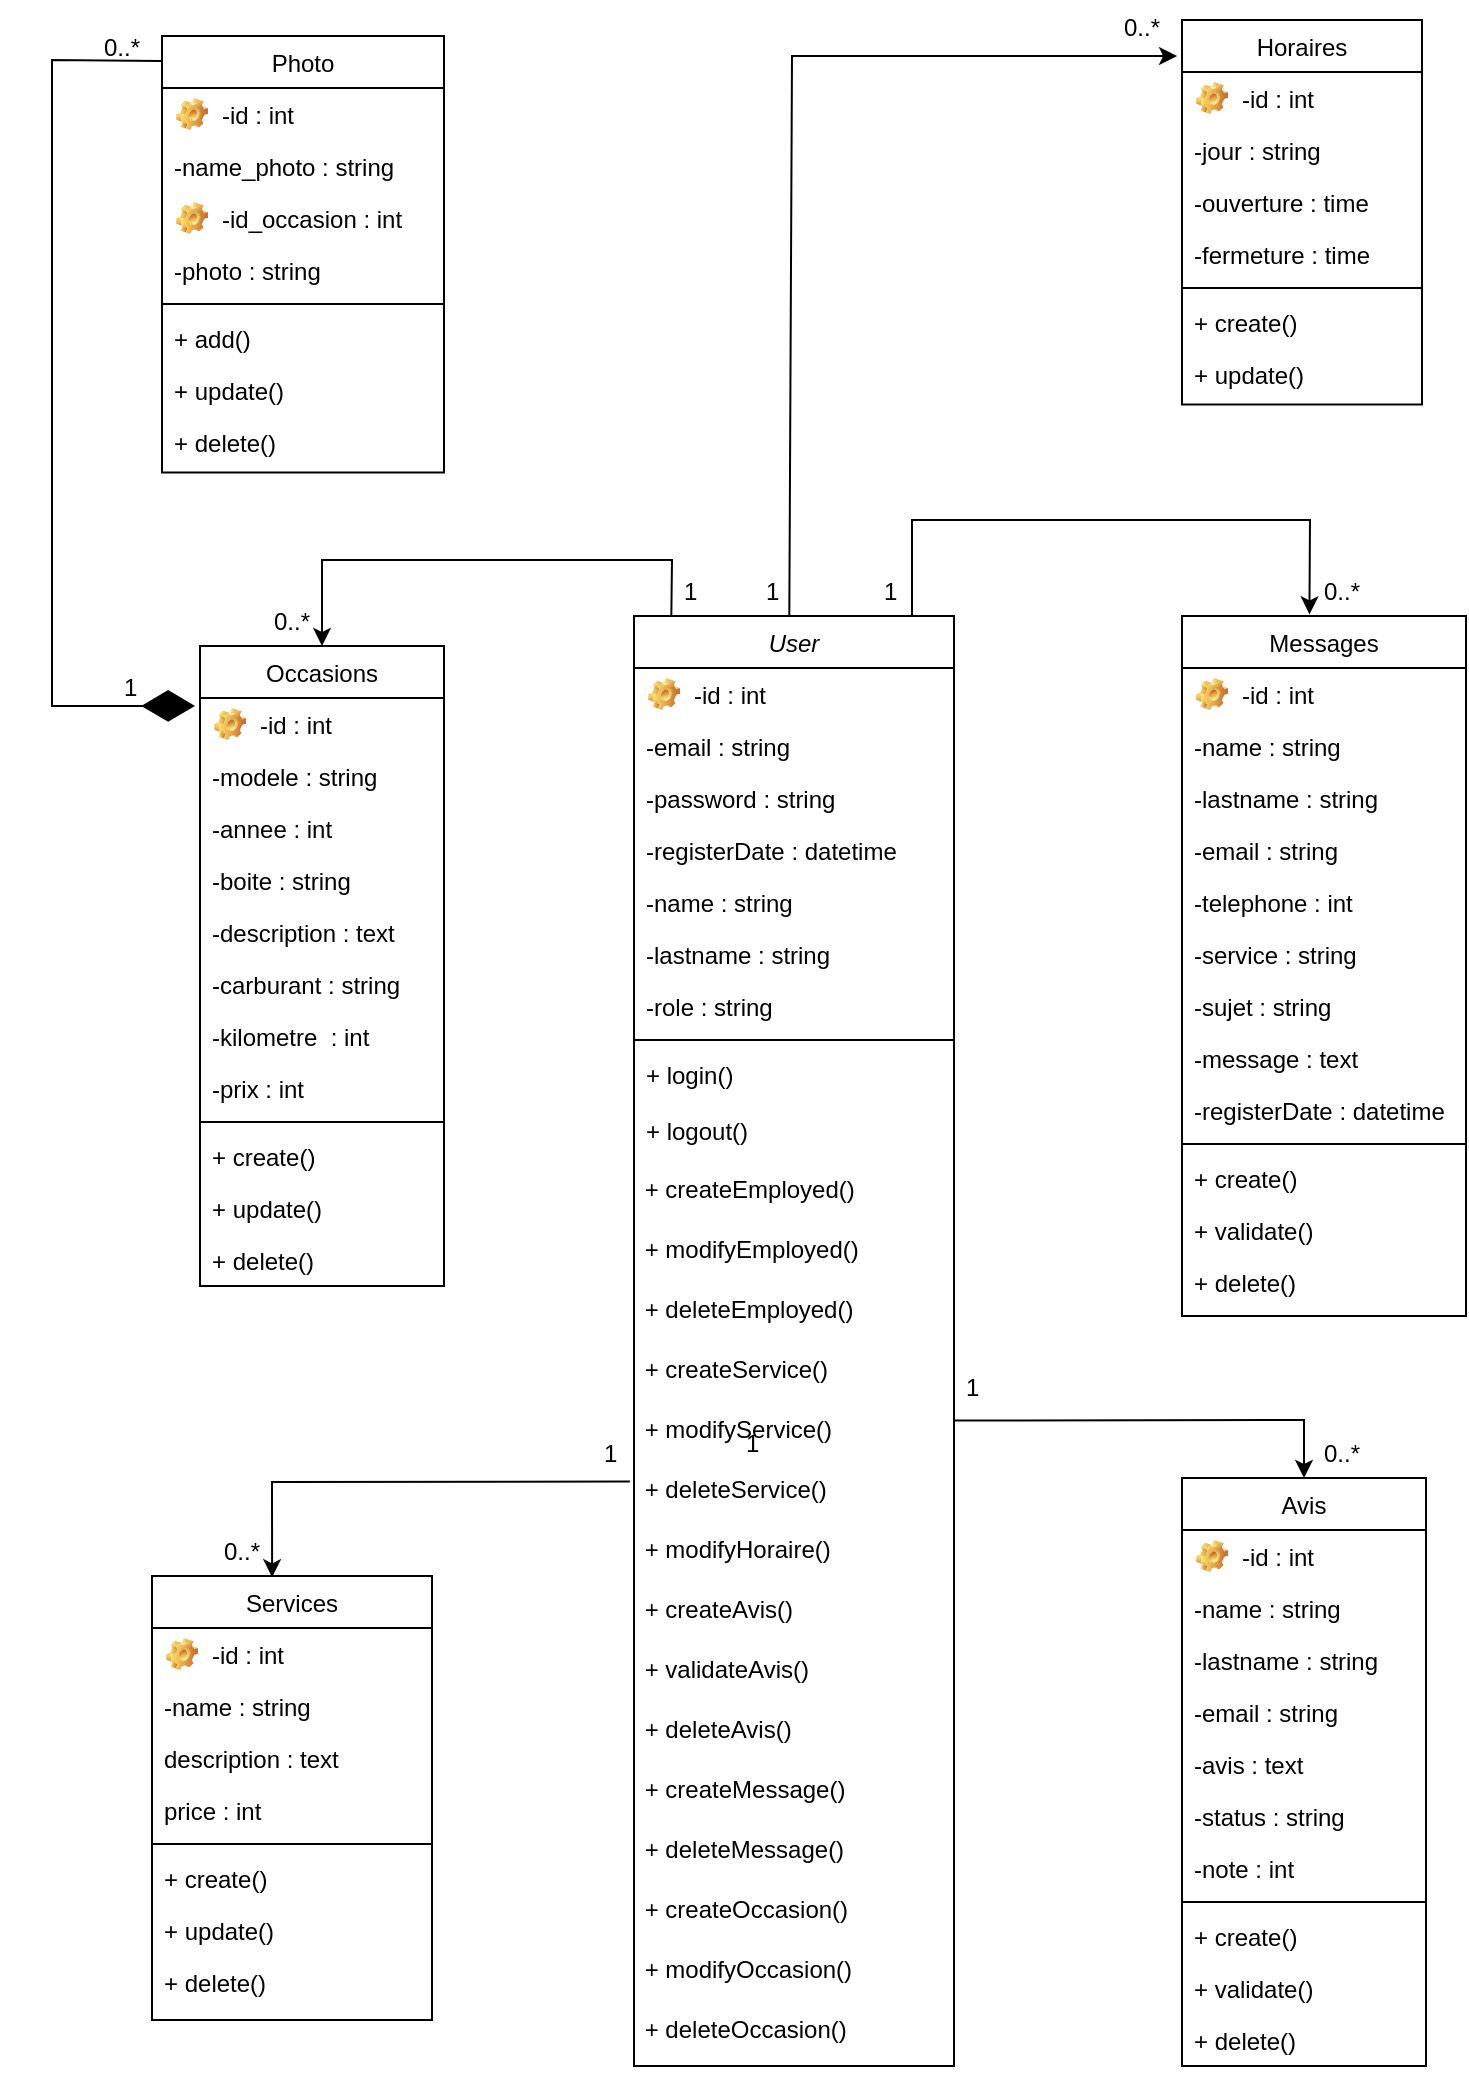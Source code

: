 <mxfile version="24.3.0" type="github">
  <diagram id="C5RBs43oDa-KdzZeNtuy" name="Page-1">
    <mxGraphModel dx="5043" dy="2124" grid="1" gridSize="10" guides="1" tooltips="1" connect="1" arrows="1" fold="1" page="1" pageScale="1" pageWidth="827" pageHeight="1169" math="0" shadow="0">
      <root>
        <mxCell id="WIyWlLk6GJQsqaUBKTNV-0" />
        <mxCell id="WIyWlLk6GJQsqaUBKTNV-1" parent="WIyWlLk6GJQsqaUBKTNV-0" />
        <mxCell id="ylc-xCv-kNQs_xHYFbVs-104" value="User" style="swimlane;fontStyle=2;align=center;verticalAlign=top;childLayout=stackLayout;horizontal=1;startSize=26;horizontalStack=0;resizeParent=1;resizeLast=0;collapsible=1;marginBottom=0;rounded=0;shadow=0;strokeWidth=1;" parent="WIyWlLk6GJQsqaUBKTNV-1" vertex="1">
          <mxGeometry x="-2979" y="-812" width="160" height="725" as="geometry">
            <mxRectangle x="230" y="140" width="160" height="26" as="alternateBounds" />
          </mxGeometry>
        </mxCell>
        <mxCell id="ylc-xCv-kNQs_xHYFbVs-296" value="-id : int" style="label;fontStyle=0;strokeColor=none;fillColor=none;align=left;verticalAlign=top;overflow=hidden;spacingLeft=28;spacingRight=4;rotatable=0;points=[[0,0.5],[1,0.5]];portConstraint=eastwest;imageWidth=16;imageHeight=16;whiteSpace=wrap;html=1;image=img/clipart/Gear_128x128.png" parent="ylc-xCv-kNQs_xHYFbVs-104" vertex="1">
          <mxGeometry y="26" width="160" height="26" as="geometry" />
        </mxCell>
        <mxCell id="ylc-xCv-kNQs_xHYFbVs-106" value="-email : string" style="text;align=left;verticalAlign=top;spacingLeft=4;spacingRight=4;overflow=hidden;rotatable=0;points=[[0,0.5],[1,0.5]];portConstraint=eastwest;" parent="ylc-xCv-kNQs_xHYFbVs-104" vertex="1">
          <mxGeometry y="52" width="160" height="26" as="geometry" />
        </mxCell>
        <mxCell id="ylc-xCv-kNQs_xHYFbVs-107" value="-password : string" style="text;align=left;verticalAlign=top;spacingLeft=4;spacingRight=4;overflow=hidden;rotatable=0;points=[[0,0.5],[1,0.5]];portConstraint=eastwest;rounded=0;shadow=0;html=0;" parent="ylc-xCv-kNQs_xHYFbVs-104" vertex="1">
          <mxGeometry y="78" width="160" height="26" as="geometry" />
        </mxCell>
        <mxCell id="ylc-xCv-kNQs_xHYFbVs-108" value="-registerDate : datetime" style="text;align=left;verticalAlign=top;spacingLeft=4;spacingRight=4;overflow=hidden;rotatable=0;points=[[0,0.5],[1,0.5]];portConstraint=eastwest;rounded=0;shadow=0;html=0;" parent="ylc-xCv-kNQs_xHYFbVs-104" vertex="1">
          <mxGeometry y="104" width="160" height="26" as="geometry" />
        </mxCell>
        <mxCell id="ylc-xCv-kNQs_xHYFbVs-109" value="-name : string" style="text;align=left;verticalAlign=top;spacingLeft=4;spacingRight=4;overflow=hidden;rotatable=0;points=[[0,0.5],[1,0.5]];portConstraint=eastwest;rounded=0;shadow=0;html=0;" parent="ylc-xCv-kNQs_xHYFbVs-104" vertex="1">
          <mxGeometry y="130" width="160" height="26" as="geometry" />
        </mxCell>
        <mxCell id="ylc-xCv-kNQs_xHYFbVs-110" value="-lastname : string" style="text;align=left;verticalAlign=top;spacingLeft=4;spacingRight=4;overflow=hidden;rotatable=0;points=[[0,0.5],[1,0.5]];portConstraint=eastwest;rounded=0;shadow=0;html=0;" parent="ylc-xCv-kNQs_xHYFbVs-104" vertex="1">
          <mxGeometry y="156" width="160" height="26" as="geometry" />
        </mxCell>
        <mxCell id="ylc-xCv-kNQs_xHYFbVs-111" value="-role : string" style="text;align=left;verticalAlign=top;spacingLeft=4;spacingRight=4;overflow=hidden;rotatable=0;points=[[0,0.5],[1,0.5]];portConstraint=eastwest;rounded=0;shadow=0;html=0;" parent="ylc-xCv-kNQs_xHYFbVs-104" vertex="1">
          <mxGeometry y="182" width="160" height="26" as="geometry" />
        </mxCell>
        <mxCell id="ylc-xCv-kNQs_xHYFbVs-112" value="" style="line;html=1;strokeWidth=1;align=left;verticalAlign=middle;spacingTop=-1;spacingLeft=3;spacingRight=3;rotatable=0;labelPosition=right;points=[];portConstraint=eastwest;" parent="ylc-xCv-kNQs_xHYFbVs-104" vertex="1">
          <mxGeometry y="208" width="160" height="8" as="geometry" />
        </mxCell>
        <mxCell id="ylc-xCv-kNQs_xHYFbVs-113" value="+ login()" style="text;align=left;verticalAlign=top;spacingLeft=4;spacingRight=4;overflow=hidden;rotatable=0;points=[[0,0.5],[1,0.5]];portConstraint=eastwest;" parent="ylc-xCv-kNQs_xHYFbVs-104" vertex="1">
          <mxGeometry y="216" width="160" height="28" as="geometry" />
        </mxCell>
        <mxCell id="ylc-xCv-kNQs_xHYFbVs-230" value="+ logout()" style="text;align=left;verticalAlign=top;spacingLeft=4;spacingRight=4;overflow=hidden;rotatable=0;points=[[0,0.5],[1,0.5]];portConstraint=eastwest;" parent="ylc-xCv-kNQs_xHYFbVs-104" vertex="1">
          <mxGeometry y="244" width="160" height="28" as="geometry" />
        </mxCell>
        <mxCell id="6y3Bn1Rcq514JY3irPdN-0" value="&amp;nbsp;+ createEmployed()" style="text;html=1;align=left;verticalAlign=middle;resizable=0;points=[];autosize=1;strokeColor=none;fillColor=none;" vertex="1" parent="ylc-xCv-kNQs_xHYFbVs-104">
          <mxGeometry y="272" width="160" height="30" as="geometry" />
        </mxCell>
        <mxCell id="6y3Bn1Rcq514JY3irPdN-1" value="&amp;nbsp;+ modifyEmployed()" style="text;html=1;align=left;verticalAlign=middle;resizable=0;points=[];autosize=1;strokeColor=none;fillColor=none;" vertex="1" parent="ylc-xCv-kNQs_xHYFbVs-104">
          <mxGeometry y="302" width="160" height="30" as="geometry" />
        </mxCell>
        <mxCell id="6y3Bn1Rcq514JY3irPdN-2" value="&amp;nbsp;+ deleteEmployed()" style="text;html=1;align=left;verticalAlign=middle;resizable=0;points=[];autosize=1;strokeColor=none;fillColor=none;" vertex="1" parent="ylc-xCv-kNQs_xHYFbVs-104">
          <mxGeometry y="332" width="160" height="30" as="geometry" />
        </mxCell>
        <mxCell id="6y3Bn1Rcq514JY3irPdN-5" value="&amp;nbsp;+ createService()" style="text;html=1;align=left;verticalAlign=middle;resizable=0;points=[];autosize=1;strokeColor=none;fillColor=none;" vertex="1" parent="ylc-xCv-kNQs_xHYFbVs-104">
          <mxGeometry y="362" width="160" height="30" as="geometry" />
        </mxCell>
        <mxCell id="6y3Bn1Rcq514JY3irPdN-4" value="&amp;nbsp;+ modifyService()" style="text;html=1;align=left;verticalAlign=middle;resizable=0;points=[];autosize=1;strokeColor=none;fillColor=none;" vertex="1" parent="ylc-xCv-kNQs_xHYFbVs-104">
          <mxGeometry y="392" width="160" height="30" as="geometry" />
        </mxCell>
        <mxCell id="6y3Bn1Rcq514JY3irPdN-3" value="&amp;nbsp;+ deleteService()" style="text;html=1;align=left;verticalAlign=middle;resizable=0;points=[];autosize=1;strokeColor=none;fillColor=none;" vertex="1" parent="ylc-xCv-kNQs_xHYFbVs-104">
          <mxGeometry y="422" width="160" height="30" as="geometry" />
        </mxCell>
        <mxCell id="6y3Bn1Rcq514JY3irPdN-8" value="&amp;nbsp;+ modifyHoraire()" style="text;html=1;align=left;verticalAlign=middle;resizable=0;points=[];autosize=1;strokeColor=none;fillColor=none;" vertex="1" parent="ylc-xCv-kNQs_xHYFbVs-104">
          <mxGeometry y="452" width="160" height="30" as="geometry" />
        </mxCell>
        <mxCell id="6y3Bn1Rcq514JY3irPdN-7" value="&amp;nbsp;+ createAvis()" style="text;html=1;align=left;verticalAlign=middle;resizable=0;points=[];autosize=1;strokeColor=none;fillColor=none;" vertex="1" parent="ylc-xCv-kNQs_xHYFbVs-104">
          <mxGeometry y="482" width="160" height="30" as="geometry" />
        </mxCell>
        <mxCell id="6y3Bn1Rcq514JY3irPdN-6" value="&amp;nbsp;+ validateAvis()" style="text;html=1;align=left;verticalAlign=middle;resizable=0;points=[];autosize=1;strokeColor=none;fillColor=none;" vertex="1" parent="ylc-xCv-kNQs_xHYFbVs-104">
          <mxGeometry y="512" width="160" height="30" as="geometry" />
        </mxCell>
        <mxCell id="6y3Bn1Rcq514JY3irPdN-9" value="&amp;nbsp;+ deleteAvis()" style="text;html=1;align=left;verticalAlign=middle;resizable=0;points=[];autosize=1;strokeColor=none;fillColor=none;" vertex="1" parent="ylc-xCv-kNQs_xHYFbVs-104">
          <mxGeometry y="542" width="160" height="30" as="geometry" />
        </mxCell>
        <mxCell id="6y3Bn1Rcq514JY3irPdN-10" value="&amp;nbsp;+ createMessage()" style="text;html=1;align=left;verticalAlign=middle;resizable=0;points=[];autosize=1;strokeColor=none;fillColor=none;" vertex="1" parent="ylc-xCv-kNQs_xHYFbVs-104">
          <mxGeometry y="572" width="160" height="30" as="geometry" />
        </mxCell>
        <mxCell id="6y3Bn1Rcq514JY3irPdN-11" value="&amp;nbsp;+ deleteMessage()" style="text;html=1;align=left;verticalAlign=middle;resizable=0;points=[];autosize=1;strokeColor=none;fillColor=none;" vertex="1" parent="ylc-xCv-kNQs_xHYFbVs-104">
          <mxGeometry y="602" width="160" height="30" as="geometry" />
        </mxCell>
        <mxCell id="6y3Bn1Rcq514JY3irPdN-12" value="&amp;nbsp;+ createOccasion()" style="text;html=1;align=left;verticalAlign=middle;resizable=0;points=[];autosize=1;strokeColor=none;fillColor=none;" vertex="1" parent="ylc-xCv-kNQs_xHYFbVs-104">
          <mxGeometry y="632" width="160" height="30" as="geometry" />
        </mxCell>
        <mxCell id="6y3Bn1Rcq514JY3irPdN-13" value="&amp;nbsp;+ modifyOccasion()" style="text;html=1;align=left;verticalAlign=middle;resizable=0;points=[];autosize=1;strokeColor=none;fillColor=none;" vertex="1" parent="ylc-xCv-kNQs_xHYFbVs-104">
          <mxGeometry y="662" width="160" height="30" as="geometry" />
        </mxCell>
        <mxCell id="6y3Bn1Rcq514JY3irPdN-14" value="&amp;nbsp;+ deleteOccasion()" style="text;html=1;align=left;verticalAlign=middle;resizable=0;points=[];autosize=1;strokeColor=none;fillColor=none;" vertex="1" parent="ylc-xCv-kNQs_xHYFbVs-104">
          <mxGeometry y="692" width="160" height="30" as="geometry" />
        </mxCell>
        <mxCell id="ylc-xCv-kNQs_xHYFbVs-146" value="Avis" style="swimlane;fontStyle=0;align=center;verticalAlign=top;childLayout=stackLayout;horizontal=1;startSize=26;horizontalStack=0;resizeParent=1;resizeLast=0;collapsible=1;marginBottom=0;rounded=0;shadow=0;strokeWidth=1;" parent="WIyWlLk6GJQsqaUBKTNV-1" vertex="1">
          <mxGeometry x="-2705" y="-381" width="122" height="294" as="geometry">
            <mxRectangle x="550" y="140" width="160" height="26" as="alternateBounds" />
          </mxGeometry>
        </mxCell>
        <mxCell id="ylc-xCv-kNQs_xHYFbVs-293" value="-id : int" style="label;fontStyle=0;strokeColor=none;fillColor=none;align=left;verticalAlign=top;overflow=hidden;spacingLeft=28;spacingRight=4;rotatable=0;points=[[0,0.5],[1,0.5]];portConstraint=eastwest;imageWidth=16;imageHeight=16;whiteSpace=wrap;html=1;image=img/clipart/Gear_128x128.png" parent="ylc-xCv-kNQs_xHYFbVs-146" vertex="1">
          <mxGeometry y="26" width="122" height="26" as="geometry" />
        </mxCell>
        <mxCell id="ylc-xCv-kNQs_xHYFbVs-148" value="-name : string" style="text;align=left;verticalAlign=top;spacingLeft=4;spacingRight=4;overflow=hidden;rotatable=0;points=[[0,0.5],[1,0.5]];portConstraint=eastwest;rounded=0;shadow=0;html=0;" parent="ylc-xCv-kNQs_xHYFbVs-146" vertex="1">
          <mxGeometry y="52" width="122" height="26" as="geometry" />
        </mxCell>
        <mxCell id="ylc-xCv-kNQs_xHYFbVs-149" value="-lastname : string" style="text;align=left;verticalAlign=top;spacingLeft=4;spacingRight=4;overflow=hidden;rotatable=0;points=[[0,0.5],[1,0.5]];portConstraint=eastwest;rounded=0;shadow=0;html=0;" parent="ylc-xCv-kNQs_xHYFbVs-146" vertex="1">
          <mxGeometry y="78" width="122" height="26" as="geometry" />
        </mxCell>
        <mxCell id="ylc-xCv-kNQs_xHYFbVs-150" value="-email : string" style="text;align=left;verticalAlign=top;spacingLeft=4;spacingRight=4;overflow=hidden;rotatable=0;points=[[0,0.5],[1,0.5]];portConstraint=eastwest;rounded=0;shadow=0;html=0;" parent="ylc-xCv-kNQs_xHYFbVs-146" vertex="1">
          <mxGeometry y="104" width="122" height="26" as="geometry" />
        </mxCell>
        <mxCell id="ylc-xCv-kNQs_xHYFbVs-151" value="-avis : text" style="text;align=left;verticalAlign=top;spacingLeft=4;spacingRight=4;overflow=hidden;rotatable=0;points=[[0,0.5],[1,0.5]];portConstraint=eastwest;rounded=0;shadow=0;html=0;" parent="ylc-xCv-kNQs_xHYFbVs-146" vertex="1">
          <mxGeometry y="130" width="122" height="26" as="geometry" />
        </mxCell>
        <mxCell id="ylc-xCv-kNQs_xHYFbVs-152" value="-status : string" style="text;align=left;verticalAlign=top;spacingLeft=4;spacingRight=4;overflow=hidden;rotatable=0;points=[[0,0.5],[1,0.5]];portConstraint=eastwest;rounded=0;shadow=0;html=0;" parent="ylc-xCv-kNQs_xHYFbVs-146" vertex="1">
          <mxGeometry y="156" width="122" height="26" as="geometry" />
        </mxCell>
        <mxCell id="ylc-xCv-kNQs_xHYFbVs-153" value="-note : int" style="text;align=left;verticalAlign=top;spacingLeft=4;spacingRight=4;overflow=hidden;rotatable=0;points=[[0,0.5],[1,0.5]];portConstraint=eastwest;rounded=0;shadow=0;html=0;" parent="ylc-xCv-kNQs_xHYFbVs-146" vertex="1">
          <mxGeometry y="182" width="122" height="26" as="geometry" />
        </mxCell>
        <mxCell id="ylc-xCv-kNQs_xHYFbVs-154" value="" style="line;html=1;strokeWidth=1;align=left;verticalAlign=middle;spacingTop=-1;spacingLeft=3;spacingRight=3;rotatable=0;labelPosition=right;points=[];portConstraint=eastwest;" parent="ylc-xCv-kNQs_xHYFbVs-146" vertex="1">
          <mxGeometry y="208" width="122" height="8" as="geometry" />
        </mxCell>
        <mxCell id="ylc-xCv-kNQs_xHYFbVs-155" value="+ create()" style="text;align=left;verticalAlign=top;spacingLeft=4;spacingRight=4;overflow=hidden;rotatable=0;points=[[0,0.5],[1,0.5]];portConstraint=eastwest;" parent="ylc-xCv-kNQs_xHYFbVs-146" vertex="1">
          <mxGeometry y="216" width="122" height="26" as="geometry" />
        </mxCell>
        <mxCell id="ylc-xCv-kNQs_xHYFbVs-156" value="+ validate()" style="text;align=left;verticalAlign=top;spacingLeft=4;spacingRight=4;overflow=hidden;rotatable=0;points=[[0,0.5],[1,0.5]];portConstraint=eastwest;" parent="ylc-xCv-kNQs_xHYFbVs-146" vertex="1">
          <mxGeometry y="242" width="122" height="26" as="geometry" />
        </mxCell>
        <mxCell id="ylc-xCv-kNQs_xHYFbVs-157" value="+ delete()" style="text;align=left;verticalAlign=top;spacingLeft=4;spacingRight=4;overflow=hidden;rotatable=0;points=[[0,0.5],[1,0.5]];portConstraint=eastwest;" parent="ylc-xCv-kNQs_xHYFbVs-146" vertex="1">
          <mxGeometry y="268" width="122" height="26" as="geometry" />
        </mxCell>
        <mxCell id="ylc-xCv-kNQs_xHYFbVs-158" value="Horaires" style="swimlane;fontStyle=0;align=center;verticalAlign=top;childLayout=stackLayout;horizontal=1;startSize=26;horizontalStack=0;resizeParent=1;resizeLast=0;collapsible=1;marginBottom=0;rounded=0;shadow=0;strokeWidth=1;" parent="WIyWlLk6GJQsqaUBKTNV-1" vertex="1">
          <mxGeometry x="-2705" y="-1110" width="120" height="192.25" as="geometry">
            <mxRectangle x="550" y="140" width="160" height="26" as="alternateBounds" />
          </mxGeometry>
        </mxCell>
        <mxCell id="ylc-xCv-kNQs_xHYFbVs-297" value="-id : int" style="label;fontStyle=0;strokeColor=none;fillColor=none;align=left;verticalAlign=top;overflow=hidden;spacingLeft=28;spacingRight=4;rotatable=0;points=[[0,0.5],[1,0.5]];portConstraint=eastwest;imageWidth=16;imageHeight=16;whiteSpace=wrap;html=1;image=img/clipart/Gear_128x128.png" parent="ylc-xCv-kNQs_xHYFbVs-158" vertex="1">
          <mxGeometry y="26" width="120" height="26" as="geometry" />
        </mxCell>
        <mxCell id="ylc-xCv-kNQs_xHYFbVs-160" value="-jour : string" style="text;align=left;verticalAlign=top;spacingLeft=4;spacingRight=4;overflow=hidden;rotatable=0;points=[[0,0.5],[1,0.5]];portConstraint=eastwest;rounded=0;shadow=0;html=0;" parent="ylc-xCv-kNQs_xHYFbVs-158" vertex="1">
          <mxGeometry y="52" width="120" height="26" as="geometry" />
        </mxCell>
        <mxCell id="ylc-xCv-kNQs_xHYFbVs-161" value="-ouverture : time" style="text;align=left;verticalAlign=top;spacingLeft=4;spacingRight=4;overflow=hidden;rotatable=0;points=[[0,0.5],[1,0.5]];portConstraint=eastwest;rounded=0;shadow=0;html=0;" parent="ylc-xCv-kNQs_xHYFbVs-158" vertex="1">
          <mxGeometry y="78" width="120" height="26" as="geometry" />
        </mxCell>
        <mxCell id="ylc-xCv-kNQs_xHYFbVs-162" value="-fermeture : time" style="text;align=left;verticalAlign=top;spacingLeft=4;spacingRight=4;overflow=hidden;rotatable=0;points=[[0,0.5],[1,0.5]];portConstraint=eastwest;rounded=0;shadow=0;html=0;" parent="ylc-xCv-kNQs_xHYFbVs-158" vertex="1">
          <mxGeometry y="104" width="120" height="26" as="geometry" />
        </mxCell>
        <mxCell id="ylc-xCv-kNQs_xHYFbVs-163" value="" style="line;html=1;strokeWidth=1;align=left;verticalAlign=middle;spacingTop=-1;spacingLeft=3;spacingRight=3;rotatable=0;labelPosition=right;points=[];portConstraint=eastwest;" parent="ylc-xCv-kNQs_xHYFbVs-158" vertex="1">
          <mxGeometry y="130" width="120" height="8" as="geometry" />
        </mxCell>
        <mxCell id="ylc-xCv-kNQs_xHYFbVs-164" value="+ create()" style="text;align=left;verticalAlign=top;spacingLeft=4;spacingRight=4;overflow=hidden;rotatable=0;points=[[0,0.5],[1,0.5]];portConstraint=eastwest;" parent="ylc-xCv-kNQs_xHYFbVs-158" vertex="1">
          <mxGeometry y="138" width="120" height="26" as="geometry" />
        </mxCell>
        <mxCell id="ylc-xCv-kNQs_xHYFbVs-165" value="+ update()" style="text;align=left;verticalAlign=top;spacingLeft=4;spacingRight=4;overflow=hidden;rotatable=0;points=[[0,0.5],[1,0.5]];portConstraint=eastwest;" parent="ylc-xCv-kNQs_xHYFbVs-158" vertex="1">
          <mxGeometry y="164" width="120" height="26" as="geometry" />
        </mxCell>
        <mxCell id="ylc-xCv-kNQs_xHYFbVs-166" value="Messages" style="swimlane;fontStyle=0;align=center;verticalAlign=top;childLayout=stackLayout;horizontal=1;startSize=26;horizontalStack=0;resizeParent=1;resizeLast=0;collapsible=1;marginBottom=0;rounded=0;shadow=0;strokeWidth=1;" parent="WIyWlLk6GJQsqaUBKTNV-1" vertex="1">
          <mxGeometry x="-2705" y="-812" width="142" height="350" as="geometry">
            <mxRectangle x="550" y="140" width="160" height="26" as="alternateBounds" />
          </mxGeometry>
        </mxCell>
        <mxCell id="ylc-xCv-kNQs_xHYFbVs-294" value="-id : int" style="label;fontStyle=0;strokeColor=none;fillColor=none;align=left;verticalAlign=top;overflow=hidden;spacingLeft=28;spacingRight=4;rotatable=0;points=[[0,0.5],[1,0.5]];portConstraint=eastwest;imageWidth=16;imageHeight=16;whiteSpace=wrap;html=1;image=img/clipart/Gear_128x128.png" parent="ylc-xCv-kNQs_xHYFbVs-166" vertex="1">
          <mxGeometry y="26" width="142" height="26" as="geometry" />
        </mxCell>
        <mxCell id="ylc-xCv-kNQs_xHYFbVs-168" value="-name : string" style="text;align=left;verticalAlign=top;spacingLeft=4;spacingRight=4;overflow=hidden;rotatable=0;points=[[0,0.5],[1,0.5]];portConstraint=eastwest;rounded=0;shadow=0;html=0;" parent="ylc-xCv-kNQs_xHYFbVs-166" vertex="1">
          <mxGeometry y="52" width="142" height="26" as="geometry" />
        </mxCell>
        <mxCell id="ylc-xCv-kNQs_xHYFbVs-169" value="-lastname : string" style="text;align=left;verticalAlign=top;spacingLeft=4;spacingRight=4;overflow=hidden;rotatable=0;points=[[0,0.5],[1,0.5]];portConstraint=eastwest;rounded=0;shadow=0;html=0;" parent="ylc-xCv-kNQs_xHYFbVs-166" vertex="1">
          <mxGeometry y="78" width="142" height="26" as="geometry" />
        </mxCell>
        <mxCell id="ylc-xCv-kNQs_xHYFbVs-170" value="-email : string" style="text;align=left;verticalAlign=top;spacingLeft=4;spacingRight=4;overflow=hidden;rotatable=0;points=[[0,0.5],[1,0.5]];portConstraint=eastwest;rounded=0;shadow=0;html=0;" parent="ylc-xCv-kNQs_xHYFbVs-166" vertex="1">
          <mxGeometry y="104" width="142" height="26" as="geometry" />
        </mxCell>
        <mxCell id="ylc-xCv-kNQs_xHYFbVs-171" value="-telephone : int" style="text;align=left;verticalAlign=top;spacingLeft=4;spacingRight=4;overflow=hidden;rotatable=0;points=[[0,0.5],[1,0.5]];portConstraint=eastwest;rounded=0;shadow=0;html=0;" parent="ylc-xCv-kNQs_xHYFbVs-166" vertex="1">
          <mxGeometry y="130" width="142" height="26" as="geometry" />
        </mxCell>
        <mxCell id="ylc-xCv-kNQs_xHYFbVs-172" value="-service : string" style="text;align=left;verticalAlign=top;spacingLeft=4;spacingRight=4;overflow=hidden;rotatable=0;points=[[0,0.5],[1,0.5]];portConstraint=eastwest;rounded=0;shadow=0;html=0;" parent="ylc-xCv-kNQs_xHYFbVs-166" vertex="1">
          <mxGeometry y="156" width="142" height="26" as="geometry" />
        </mxCell>
        <mxCell id="ylc-xCv-kNQs_xHYFbVs-173" value="-sujet : string" style="text;align=left;verticalAlign=top;spacingLeft=4;spacingRight=4;overflow=hidden;rotatable=0;points=[[0,0.5],[1,0.5]];portConstraint=eastwest;rounded=0;shadow=0;html=0;" parent="ylc-xCv-kNQs_xHYFbVs-166" vertex="1">
          <mxGeometry y="182" width="142" height="26" as="geometry" />
        </mxCell>
        <mxCell id="ylc-xCv-kNQs_xHYFbVs-174" value="-message : text" style="text;align=left;verticalAlign=top;spacingLeft=4;spacingRight=4;overflow=hidden;rotatable=0;points=[[0,0.5],[1,0.5]];portConstraint=eastwest;rounded=0;shadow=0;html=0;" parent="ylc-xCv-kNQs_xHYFbVs-166" vertex="1">
          <mxGeometry y="208" width="142" height="26" as="geometry" />
        </mxCell>
        <mxCell id="ylc-xCv-kNQs_xHYFbVs-175" value="-registerDate : datetime" style="text;align=left;verticalAlign=top;spacingLeft=4;spacingRight=4;overflow=hidden;rotatable=0;points=[[0,0.5],[1,0.5]];portConstraint=eastwest;rounded=0;shadow=0;html=0;" parent="ylc-xCv-kNQs_xHYFbVs-166" vertex="1">
          <mxGeometry y="234" width="142" height="26" as="geometry" />
        </mxCell>
        <mxCell id="ylc-xCv-kNQs_xHYFbVs-176" value="" style="line;html=1;strokeWidth=1;align=left;verticalAlign=middle;spacingTop=-1;spacingLeft=3;spacingRight=3;rotatable=0;labelPosition=right;points=[];portConstraint=eastwest;" parent="ylc-xCv-kNQs_xHYFbVs-166" vertex="1">
          <mxGeometry y="260" width="142" height="8" as="geometry" />
        </mxCell>
        <mxCell id="ylc-xCv-kNQs_xHYFbVs-177" value="+ create()" style="text;align=left;verticalAlign=top;spacingLeft=4;spacingRight=4;overflow=hidden;rotatable=0;points=[[0,0.5],[1,0.5]];portConstraint=eastwest;" parent="ylc-xCv-kNQs_xHYFbVs-166" vertex="1">
          <mxGeometry y="268" width="142" height="26" as="geometry" />
        </mxCell>
        <mxCell id="ylc-xCv-kNQs_xHYFbVs-178" value="+ validate()" style="text;align=left;verticalAlign=top;spacingLeft=4;spacingRight=4;overflow=hidden;rotatable=0;points=[[0,0.5],[1,0.5]];portConstraint=eastwest;" parent="ylc-xCv-kNQs_xHYFbVs-166" vertex="1">
          <mxGeometry y="294" width="142" height="26" as="geometry" />
        </mxCell>
        <mxCell id="ylc-xCv-kNQs_xHYFbVs-179" value="+ delete()" style="text;align=left;verticalAlign=top;spacingLeft=4;spacingRight=4;overflow=hidden;rotatable=0;points=[[0,0.5],[1,0.5]];portConstraint=eastwest;" parent="ylc-xCv-kNQs_xHYFbVs-166" vertex="1">
          <mxGeometry y="320" width="142" height="26" as="geometry" />
        </mxCell>
        <mxCell id="ylc-xCv-kNQs_xHYFbVs-194" value="Services" style="swimlane;fontStyle=0;align=center;verticalAlign=top;childLayout=stackLayout;horizontal=1;startSize=26;horizontalStack=0;resizeParent=1;resizeLast=0;collapsible=1;marginBottom=0;rounded=0;shadow=0;strokeWidth=1;" parent="WIyWlLk6GJQsqaUBKTNV-1" vertex="1">
          <mxGeometry x="-3220" y="-332" width="140" height="222" as="geometry">
            <mxRectangle x="550" y="140" width="160" height="26" as="alternateBounds" />
          </mxGeometry>
        </mxCell>
        <mxCell id="ylc-xCv-kNQs_xHYFbVs-298" value="-id : int" style="label;fontStyle=0;strokeColor=none;fillColor=none;align=left;verticalAlign=top;overflow=hidden;spacingLeft=28;spacingRight=4;rotatable=0;points=[[0,0.5],[1,0.5]];portConstraint=eastwest;imageWidth=16;imageHeight=16;whiteSpace=wrap;html=1;image=img/clipart/Gear_128x128.png" parent="ylc-xCv-kNQs_xHYFbVs-194" vertex="1">
          <mxGeometry y="26" width="140" height="26" as="geometry" />
        </mxCell>
        <mxCell id="ylc-xCv-kNQs_xHYFbVs-196" value="-name : string" style="text;align=left;verticalAlign=top;spacingLeft=4;spacingRight=4;overflow=hidden;rotatable=0;points=[[0,0.5],[1,0.5]];portConstraint=eastwest;rounded=0;shadow=0;html=0;" parent="ylc-xCv-kNQs_xHYFbVs-194" vertex="1">
          <mxGeometry y="52" width="140" height="26" as="geometry" />
        </mxCell>
        <mxCell id="ylc-xCv-kNQs_xHYFbVs-198" value="description : text" style="text;align=left;verticalAlign=top;spacingLeft=4;spacingRight=4;overflow=hidden;rotatable=0;points=[[0,0.5],[1,0.5]];portConstraint=eastwest;rounded=0;shadow=0;html=0;" parent="ylc-xCv-kNQs_xHYFbVs-194" vertex="1">
          <mxGeometry y="78" width="140" height="26" as="geometry" />
        </mxCell>
        <mxCell id="ylc-xCv-kNQs_xHYFbVs-199" value="price : int" style="text;align=left;verticalAlign=top;spacingLeft=4;spacingRight=4;overflow=hidden;rotatable=0;points=[[0,0.5],[1,0.5]];portConstraint=eastwest;rounded=0;shadow=0;html=0;" parent="ylc-xCv-kNQs_xHYFbVs-194" vertex="1">
          <mxGeometry y="104" width="140" height="26" as="geometry" />
        </mxCell>
        <mxCell id="ylc-xCv-kNQs_xHYFbVs-200" value="" style="line;html=1;strokeWidth=1;align=left;verticalAlign=middle;spacingTop=-1;spacingLeft=3;spacingRight=3;rotatable=0;labelPosition=right;points=[];portConstraint=eastwest;" parent="ylc-xCv-kNQs_xHYFbVs-194" vertex="1">
          <mxGeometry y="130" width="140" height="8" as="geometry" />
        </mxCell>
        <mxCell id="ylc-xCv-kNQs_xHYFbVs-201" value="+ create()" style="text;align=left;verticalAlign=top;spacingLeft=4;spacingRight=4;overflow=hidden;rotatable=0;points=[[0,0.5],[1,0.5]];portConstraint=eastwest;" parent="ylc-xCv-kNQs_xHYFbVs-194" vertex="1">
          <mxGeometry y="138" width="140" height="26" as="geometry" />
        </mxCell>
        <mxCell id="ylc-xCv-kNQs_xHYFbVs-202" value="+ update()" style="text;align=left;verticalAlign=top;spacingLeft=4;spacingRight=4;overflow=hidden;rotatable=0;points=[[0,0.5],[1,0.5]];portConstraint=eastwest;" parent="ylc-xCv-kNQs_xHYFbVs-194" vertex="1">
          <mxGeometry y="164" width="140" height="26" as="geometry" />
        </mxCell>
        <mxCell id="ylc-xCv-kNQs_xHYFbVs-203" value="+ delete()" style="text;align=left;verticalAlign=top;spacingLeft=4;spacingRight=4;overflow=hidden;rotatable=0;points=[[0,0.5],[1,0.5]];portConstraint=eastwest;" parent="ylc-xCv-kNQs_xHYFbVs-194" vertex="1">
          <mxGeometry y="190" width="140" height="26" as="geometry" />
        </mxCell>
        <mxCell id="ylc-xCv-kNQs_xHYFbVs-204" value="Occasions" style="swimlane;fontStyle=0;align=center;verticalAlign=top;childLayout=stackLayout;horizontal=1;startSize=26;horizontalStack=0;resizeParent=1;resizeLast=0;collapsible=1;marginBottom=0;rounded=0;shadow=0;strokeWidth=1;" parent="WIyWlLk6GJQsqaUBKTNV-1" vertex="1">
          <mxGeometry x="-3196" y="-797" width="122" height="320" as="geometry">
            <mxRectangle x="550" y="140" width="160" height="26" as="alternateBounds" />
          </mxGeometry>
        </mxCell>
        <mxCell id="ylc-xCv-kNQs_xHYFbVs-292" value="-id : int" style="label;fontStyle=0;strokeColor=none;fillColor=none;align=left;verticalAlign=top;overflow=hidden;spacingLeft=28;spacingRight=4;rotatable=0;points=[[0,0.5],[1,0.5]];portConstraint=eastwest;imageWidth=16;imageHeight=16;whiteSpace=wrap;html=1;image=img/clipart/Gear_128x128.png" parent="ylc-xCv-kNQs_xHYFbVs-204" vertex="1">
          <mxGeometry y="26" width="122" height="26" as="geometry" />
        </mxCell>
        <mxCell id="ylc-xCv-kNQs_xHYFbVs-206" value="-modele : string" style="text;align=left;verticalAlign=top;spacingLeft=4;spacingRight=4;overflow=hidden;rotatable=0;points=[[0,0.5],[1,0.5]];portConstraint=eastwest;rounded=0;shadow=0;html=0;" parent="ylc-xCv-kNQs_xHYFbVs-204" vertex="1">
          <mxGeometry y="52" width="122" height="26" as="geometry" />
        </mxCell>
        <mxCell id="ylc-xCv-kNQs_xHYFbVs-207" value="-annee : int" style="text;align=left;verticalAlign=top;spacingLeft=4;spacingRight=4;overflow=hidden;rotatable=0;points=[[0,0.5],[1,0.5]];portConstraint=eastwest;rounded=0;shadow=0;html=0;" parent="ylc-xCv-kNQs_xHYFbVs-204" vertex="1">
          <mxGeometry y="78" width="122" height="26" as="geometry" />
        </mxCell>
        <mxCell id="ylc-xCv-kNQs_xHYFbVs-208" value="-boite : string" style="text;align=left;verticalAlign=top;spacingLeft=4;spacingRight=4;overflow=hidden;rotatable=0;points=[[0,0.5],[1,0.5]];portConstraint=eastwest;rounded=0;shadow=0;html=0;" parent="ylc-xCv-kNQs_xHYFbVs-204" vertex="1">
          <mxGeometry y="104" width="122" height="26" as="geometry" />
        </mxCell>
        <mxCell id="ylc-xCv-kNQs_xHYFbVs-209" value="-description : text" style="text;align=left;verticalAlign=top;spacingLeft=4;spacingRight=4;overflow=hidden;rotatable=0;points=[[0,0.5],[1,0.5]];portConstraint=eastwest;rounded=0;shadow=0;html=0;" parent="ylc-xCv-kNQs_xHYFbVs-204" vertex="1">
          <mxGeometry y="130" width="122" height="26" as="geometry" />
        </mxCell>
        <mxCell id="ylc-xCv-kNQs_xHYFbVs-210" value="-carburant : string" style="text;align=left;verticalAlign=top;spacingLeft=4;spacingRight=4;overflow=hidden;rotatable=0;points=[[0,0.5],[1,0.5]];portConstraint=eastwest;rounded=0;shadow=0;html=0;" parent="ylc-xCv-kNQs_xHYFbVs-204" vertex="1">
          <mxGeometry y="156" width="122" height="26" as="geometry" />
        </mxCell>
        <mxCell id="ylc-xCv-kNQs_xHYFbVs-211" value="-kilometre  : int" style="text;align=left;verticalAlign=top;spacingLeft=4;spacingRight=4;overflow=hidden;rotatable=0;points=[[0,0.5],[1,0.5]];portConstraint=eastwest;rounded=0;shadow=0;html=0;" parent="ylc-xCv-kNQs_xHYFbVs-204" vertex="1">
          <mxGeometry y="182" width="122" height="26" as="geometry" />
        </mxCell>
        <mxCell id="ylc-xCv-kNQs_xHYFbVs-212" value="-prix : int" style="text;align=left;verticalAlign=top;spacingLeft=4;spacingRight=4;overflow=hidden;rotatable=0;points=[[0,0.5],[1,0.5]];portConstraint=eastwest;rounded=0;shadow=0;html=0;" parent="ylc-xCv-kNQs_xHYFbVs-204" vertex="1">
          <mxGeometry y="208" width="122" height="26" as="geometry" />
        </mxCell>
        <mxCell id="ylc-xCv-kNQs_xHYFbVs-213" value="" style="line;html=1;strokeWidth=1;align=left;verticalAlign=middle;spacingTop=-1;spacingLeft=3;spacingRight=3;rotatable=0;labelPosition=right;points=[];portConstraint=eastwest;" parent="ylc-xCv-kNQs_xHYFbVs-204" vertex="1">
          <mxGeometry y="234" width="122" height="8" as="geometry" />
        </mxCell>
        <mxCell id="ylc-xCv-kNQs_xHYFbVs-214" value="+ create()" style="text;align=left;verticalAlign=top;spacingLeft=4;spacingRight=4;overflow=hidden;rotatable=0;points=[[0,0.5],[1,0.5]];portConstraint=eastwest;" parent="ylc-xCv-kNQs_xHYFbVs-204" vertex="1">
          <mxGeometry y="242" width="122" height="26" as="geometry" />
        </mxCell>
        <mxCell id="ylc-xCv-kNQs_xHYFbVs-215" value="+ update()" style="text;align=left;verticalAlign=top;spacingLeft=4;spacingRight=4;overflow=hidden;rotatable=0;points=[[0,0.5],[1,0.5]];portConstraint=eastwest;" parent="ylc-xCv-kNQs_xHYFbVs-204" vertex="1">
          <mxGeometry y="268" width="122" height="26" as="geometry" />
        </mxCell>
        <mxCell id="ylc-xCv-kNQs_xHYFbVs-216" value="+ delete()" style="text;align=left;verticalAlign=top;spacingLeft=4;spacingRight=4;overflow=hidden;rotatable=0;points=[[0,0.5],[1,0.5]];portConstraint=eastwest;" parent="ylc-xCv-kNQs_xHYFbVs-204" vertex="1">
          <mxGeometry y="294" width="122" height="26" as="geometry" />
        </mxCell>
        <mxCell id="ylc-xCv-kNQs_xHYFbVs-217" value="Photo" style="swimlane;fontStyle=0;align=center;verticalAlign=top;childLayout=stackLayout;horizontal=1;startSize=26;horizontalStack=0;resizeParent=1;resizeLast=0;collapsible=1;marginBottom=0;rounded=0;shadow=0;strokeWidth=1;" parent="WIyWlLk6GJQsqaUBKTNV-1" vertex="1">
          <mxGeometry x="-3215" y="-1102" width="141" height="218.25" as="geometry">
            <mxRectangle x="550" y="140" width="160" height="26" as="alternateBounds" />
          </mxGeometry>
        </mxCell>
        <mxCell id="ylc-xCv-kNQs_xHYFbVs-291" value="-id : int" style="label;fontStyle=0;strokeColor=none;fillColor=none;align=left;verticalAlign=top;overflow=hidden;spacingLeft=28;spacingRight=4;rotatable=0;points=[[0,0.5],[1,0.5]];portConstraint=eastwest;imageWidth=16;imageHeight=16;whiteSpace=wrap;html=1;image=img/clipart/Gear_128x128.png" parent="ylc-xCv-kNQs_xHYFbVs-217" vertex="1">
          <mxGeometry y="26" width="141" height="26" as="geometry" />
        </mxCell>
        <mxCell id="ylc-xCv-kNQs_xHYFbVs-219" value="-name_photo : string" style="text;align=left;verticalAlign=top;spacingLeft=4;spacingRight=4;overflow=hidden;rotatable=0;points=[[0,0.5],[1,0.5]];portConstraint=eastwest;rounded=0;shadow=0;html=0;" parent="ylc-xCv-kNQs_xHYFbVs-217" vertex="1">
          <mxGeometry y="52" width="141" height="26" as="geometry" />
        </mxCell>
        <mxCell id="ylc-xCv-kNQs_xHYFbVs-295" value="&lt;span style=&quot;text-wrap: nowrap;&quot;&gt;-id_occasion : int&lt;/span&gt;" style="label;fontStyle=0;strokeColor=none;fillColor=none;align=left;verticalAlign=top;overflow=hidden;spacingLeft=28;spacingRight=4;rotatable=0;points=[[0,0.5],[1,0.5]];portConstraint=eastwest;imageWidth=16;imageHeight=16;whiteSpace=wrap;html=1;image=img/clipart/Gear_128x128.png" parent="ylc-xCv-kNQs_xHYFbVs-217" vertex="1">
          <mxGeometry y="78" width="141" height="26" as="geometry" />
        </mxCell>
        <mxCell id="ylc-xCv-kNQs_xHYFbVs-221" value="-photo : string" style="text;align=left;verticalAlign=top;spacingLeft=4;spacingRight=4;overflow=hidden;rotatable=0;points=[[0,0.5],[1,0.5]];portConstraint=eastwest;rounded=0;shadow=0;html=0;" parent="ylc-xCv-kNQs_xHYFbVs-217" vertex="1">
          <mxGeometry y="104" width="141" height="26" as="geometry" />
        </mxCell>
        <mxCell id="ylc-xCv-kNQs_xHYFbVs-225" value="" style="line;html=1;strokeWidth=1;align=left;verticalAlign=middle;spacingTop=-1;spacingLeft=3;spacingRight=3;rotatable=0;labelPosition=right;points=[];portConstraint=eastwest;" parent="ylc-xCv-kNQs_xHYFbVs-217" vertex="1">
          <mxGeometry y="130" width="141" height="8" as="geometry" />
        </mxCell>
        <mxCell id="ylc-xCv-kNQs_xHYFbVs-226" value="+ add()" style="text;align=left;verticalAlign=top;spacingLeft=4;spacingRight=4;overflow=hidden;rotatable=0;points=[[0,0.5],[1,0.5]];portConstraint=eastwest;" parent="ylc-xCv-kNQs_xHYFbVs-217" vertex="1">
          <mxGeometry y="138" width="141" height="26" as="geometry" />
        </mxCell>
        <mxCell id="ylc-xCv-kNQs_xHYFbVs-227" value="+ update()" style="text;align=left;verticalAlign=top;spacingLeft=4;spacingRight=4;overflow=hidden;rotatable=0;points=[[0,0.5],[1,0.5]];portConstraint=eastwest;" parent="ylc-xCv-kNQs_xHYFbVs-217" vertex="1">
          <mxGeometry y="164" width="141" height="26" as="geometry" />
        </mxCell>
        <mxCell id="ylc-xCv-kNQs_xHYFbVs-228" value="+ delete()" style="text;align=left;verticalAlign=top;spacingLeft=4;spacingRight=4;overflow=hidden;rotatable=0;points=[[0,0.5],[1,0.5]];portConstraint=eastwest;" parent="ylc-xCv-kNQs_xHYFbVs-217" vertex="1">
          <mxGeometry y="190" width="141" height="26" as="geometry" />
        </mxCell>
        <mxCell id="6y3Bn1Rcq514JY3irPdN-42" value="1" style="text;align=left;verticalAlign=top;spacingLeft=4;spacingRight=4;overflow=hidden;rotatable=0;points=[[0,0.5],[1,0.5]];portConstraint=eastwest;rounded=0;shadow=0;html=0;" vertex="1" parent="WIyWlLk6GJQsqaUBKTNV-1">
          <mxGeometry x="-2929" y="-412" width="30" height="26" as="geometry" />
        </mxCell>
        <mxCell id="6y3Bn1Rcq514JY3irPdN-50" value="" style="endArrow=diamondThin;endFill=1;endSize=24;html=1;rounded=0;exitX=-0.003;exitY=0.057;exitDx=0;exitDy=0;exitPerimeter=0;entryX=-0.02;entryY=0.152;entryDx=0;entryDy=0;entryPerimeter=0;" edge="1" parent="WIyWlLk6GJQsqaUBKTNV-1" source="ylc-xCv-kNQs_xHYFbVs-217" target="ylc-xCv-kNQs_xHYFbVs-292">
          <mxGeometry width="160" relative="1" as="geometry">
            <mxPoint x="-3210" y="-1090" as="sourcePoint" />
            <mxPoint x="-3210" y="-820" as="targetPoint" />
            <Array as="points">
              <mxPoint x="-3270" y="-1090" />
              <mxPoint x="-3270" y="-767" />
            </Array>
          </mxGeometry>
        </mxCell>
        <mxCell id="6y3Bn1Rcq514JY3irPdN-52" value="0..*" style="text;align=left;verticalAlign=top;spacingLeft=4;spacingRight=4;overflow=hidden;rotatable=0;points=[[0,0.5],[1,0.5]];portConstraint=eastwest;rounded=0;shadow=0;html=0;" vertex="1" parent="WIyWlLk6GJQsqaUBKTNV-1">
          <mxGeometry x="-3250" y="-1110" width="30" height="26" as="geometry" />
        </mxCell>
        <mxCell id="6y3Bn1Rcq514JY3irPdN-57" value="1" style="text;align=left;verticalAlign=top;spacingLeft=4;spacingRight=4;overflow=hidden;rotatable=0;points=[[0,0.5],[1,0.5]];portConstraint=eastwest;rounded=0;shadow=0;html=0;" vertex="1" parent="WIyWlLk6GJQsqaUBKTNV-1">
          <mxGeometry x="-3240" y="-790" width="20" height="26" as="geometry" />
        </mxCell>
        <mxCell id="6y3Bn1Rcq514JY3irPdN-66" value="0..*" style="text;align=left;verticalAlign=top;spacingLeft=4;spacingRight=4;overflow=hidden;rotatable=0;points=[[0,0.5],[1,0.5]];portConstraint=eastwest;rounded=0;shadow=0;html=0;" vertex="1" parent="WIyWlLk6GJQsqaUBKTNV-1">
          <mxGeometry x="-2740" y="-1120" width="30" height="26" as="geometry" />
        </mxCell>
        <mxCell id="6y3Bn1Rcq514JY3irPdN-67" value="1" style="text;align=left;verticalAlign=top;spacingLeft=4;spacingRight=4;overflow=hidden;rotatable=0;points=[[0,0.5],[1,0.5]];portConstraint=eastwest;rounded=0;shadow=0;html=0;" vertex="1" parent="WIyWlLk6GJQsqaUBKTNV-1">
          <mxGeometry x="-2919" y="-838" width="20" height="26" as="geometry" />
        </mxCell>
        <mxCell id="6y3Bn1Rcq514JY3irPdN-68" value="0..*" style="text;align=left;verticalAlign=top;spacingLeft=4;spacingRight=4;overflow=hidden;rotatable=0;points=[[0,0.5],[1,0.5]];portConstraint=eastwest;rounded=0;shadow=0;html=0;" vertex="1" parent="WIyWlLk6GJQsqaUBKTNV-1">
          <mxGeometry x="-2640" y="-838" width="30" height="26" as="geometry" />
        </mxCell>
        <mxCell id="6y3Bn1Rcq514JY3irPdN-69" value="1" style="text;align=left;verticalAlign=top;spacingLeft=4;spacingRight=4;overflow=hidden;rotatable=0;points=[[0,0.5],[1,0.5]];portConstraint=eastwest;rounded=0;shadow=0;html=0;" vertex="1" parent="WIyWlLk6GJQsqaUBKTNV-1">
          <mxGeometry x="-2860" y="-838" width="20" height="26" as="geometry" />
        </mxCell>
        <mxCell id="6y3Bn1Rcq514JY3irPdN-70" value="1" style="text;align=left;verticalAlign=top;spacingLeft=4;spacingRight=4;overflow=hidden;rotatable=0;points=[[0,0.5],[1,0.5]];portConstraint=eastwest;rounded=0;shadow=0;html=0;" vertex="1" parent="WIyWlLk6GJQsqaUBKTNV-1">
          <mxGeometry x="-2960" y="-838" width="20" height="26" as="geometry" />
        </mxCell>
        <mxCell id="6y3Bn1Rcq514JY3irPdN-71" value="0..*" style="text;align=left;verticalAlign=top;spacingLeft=4;spacingRight=4;overflow=hidden;rotatable=0;points=[[0,0.5],[1,0.5]];portConstraint=eastwest;rounded=0;shadow=0;html=0;" vertex="1" parent="WIyWlLk6GJQsqaUBKTNV-1">
          <mxGeometry x="-3165" y="-823" width="30" height="26" as="geometry" />
        </mxCell>
        <mxCell id="6y3Bn1Rcq514JY3irPdN-72" value="1" style="text;align=left;verticalAlign=top;spacingLeft=4;spacingRight=4;overflow=hidden;rotatable=0;points=[[0,0.5],[1,0.5]];portConstraint=eastwest;rounded=0;shadow=0;html=0;" vertex="1" parent="WIyWlLk6GJQsqaUBKTNV-1">
          <mxGeometry x="-2819" y="-440" width="30" height="26" as="geometry" />
        </mxCell>
        <mxCell id="6y3Bn1Rcq514JY3irPdN-73" value="0..*" style="text;align=left;verticalAlign=top;spacingLeft=4;spacingRight=4;overflow=hidden;rotatable=0;points=[[0,0.5],[1,0.5]];portConstraint=eastwest;rounded=0;shadow=0;html=0;" vertex="1" parent="WIyWlLk6GJQsqaUBKTNV-1">
          <mxGeometry x="-2640" y="-407" width="30" height="26" as="geometry" />
        </mxCell>
        <mxCell id="6y3Bn1Rcq514JY3irPdN-74" value="0..*" style="text;align=left;verticalAlign=top;spacingLeft=4;spacingRight=4;overflow=hidden;rotatable=0;points=[[0,0.5],[1,0.5]];portConstraint=eastwest;rounded=0;shadow=0;html=0;" vertex="1" parent="WIyWlLk6GJQsqaUBKTNV-1">
          <mxGeometry x="-3190" y="-358" width="30" height="26" as="geometry" />
        </mxCell>
        <mxCell id="6y3Bn1Rcq514JY3irPdN-75" value="1" style="text;align=left;verticalAlign=top;spacingLeft=4;spacingRight=4;overflow=hidden;rotatable=0;points=[[0,0.5],[1,0.5]];portConstraint=eastwest;rounded=0;shadow=0;html=0;" vertex="1" parent="WIyWlLk6GJQsqaUBKTNV-1">
          <mxGeometry x="-3000" y="-407" width="20" height="26" as="geometry" />
        </mxCell>
        <mxCell id="6y3Bn1Rcq514JY3irPdN-76" value="" style="endArrow=classic;html=1;rounded=0;entryX=1.085;entryY=1.077;entryDx=0;entryDy=0;entryPerimeter=0;exitX=0.883;exitY=1;exitDx=0;exitDy=0;exitPerimeter=0;" edge="1" parent="WIyWlLk6GJQsqaUBKTNV-1" source="6y3Bn1Rcq514JY3irPdN-67" target="6y3Bn1Rcq514JY3irPdN-66">
          <mxGeometry width="50" height="50" relative="1" as="geometry">
            <mxPoint x="-2970" y="-870" as="sourcePoint" />
            <mxPoint x="-2920" y="-920" as="targetPoint" />
            <Array as="points">
              <mxPoint x="-2900" y="-1092" />
            </Array>
          </mxGeometry>
        </mxCell>
        <mxCell id="6y3Bn1Rcq514JY3irPdN-79" value="" style="endArrow=classic;html=1;rounded=0;entryX=-0.043;entryY=0.969;entryDx=0;entryDy=0;entryPerimeter=0;" edge="1" parent="WIyWlLk6GJQsqaUBKTNV-1" target="6y3Bn1Rcq514JY3irPdN-68">
          <mxGeometry width="50" height="50" relative="1" as="geometry">
            <mxPoint x="-2840" y="-812" as="sourcePoint" />
            <mxPoint x="-2790" y="-862" as="targetPoint" />
            <Array as="points">
              <mxPoint x="-2840" y="-860" />
              <mxPoint x="-2641" y="-860" />
            </Array>
          </mxGeometry>
        </mxCell>
        <mxCell id="6y3Bn1Rcq514JY3irPdN-80" value="" style="endArrow=classic;html=1;rounded=0;entryX=0.5;entryY=0;entryDx=0;entryDy=0;exitX=-0.017;exitY=1.005;exitDx=0;exitDy=0;exitPerimeter=0;" edge="1" parent="WIyWlLk6GJQsqaUBKTNV-1" source="6y3Bn1Rcq514JY3irPdN-70" target="ylc-xCv-kNQs_xHYFbVs-204">
          <mxGeometry width="50" height="50" relative="1" as="geometry">
            <mxPoint x="-2920" y="-900" as="sourcePoint" />
            <mxPoint x="-2870" y="-950" as="targetPoint" />
            <Array as="points">
              <mxPoint x="-2960" y="-840" />
              <mxPoint x="-3135" y="-840" />
            </Array>
          </mxGeometry>
        </mxCell>
        <mxCell id="6y3Bn1Rcq514JY3irPdN-81" value="" style="endArrow=classic;html=1;rounded=0;entryX=0.5;entryY=0;entryDx=0;entryDy=0;exitX=1.002;exitY=0.342;exitDx=0;exitDy=0;exitPerimeter=0;" edge="1" parent="WIyWlLk6GJQsqaUBKTNV-1" source="6y3Bn1Rcq514JY3irPdN-4" target="ylc-xCv-kNQs_xHYFbVs-146">
          <mxGeometry width="50" height="50" relative="1" as="geometry">
            <mxPoint x="-2900" y="-430" as="sourcePoint" />
            <mxPoint x="-2850" y="-480" as="targetPoint" />
            <Array as="points">
              <mxPoint x="-2644" y="-410" />
            </Array>
          </mxGeometry>
        </mxCell>
        <mxCell id="6y3Bn1Rcq514JY3irPdN-82" value="" style="endArrow=classic;html=1;rounded=0;exitX=0.947;exitY=1.069;exitDx=0;exitDy=0;exitPerimeter=0;entryX=0.429;entryY=0.003;entryDx=0;entryDy=0;entryPerimeter=0;" edge="1" parent="WIyWlLk6GJQsqaUBKTNV-1" source="6y3Bn1Rcq514JY3irPdN-75" target="ylc-xCv-kNQs_xHYFbVs-194">
          <mxGeometry width="50" height="50" relative="1" as="geometry">
            <mxPoint x="-2990" y="-390" as="sourcePoint" />
            <mxPoint x="-2940" y="-440" as="targetPoint" />
            <Array as="points">
              <mxPoint x="-3160" y="-379" />
            </Array>
          </mxGeometry>
        </mxCell>
      </root>
    </mxGraphModel>
  </diagram>
</mxfile>
